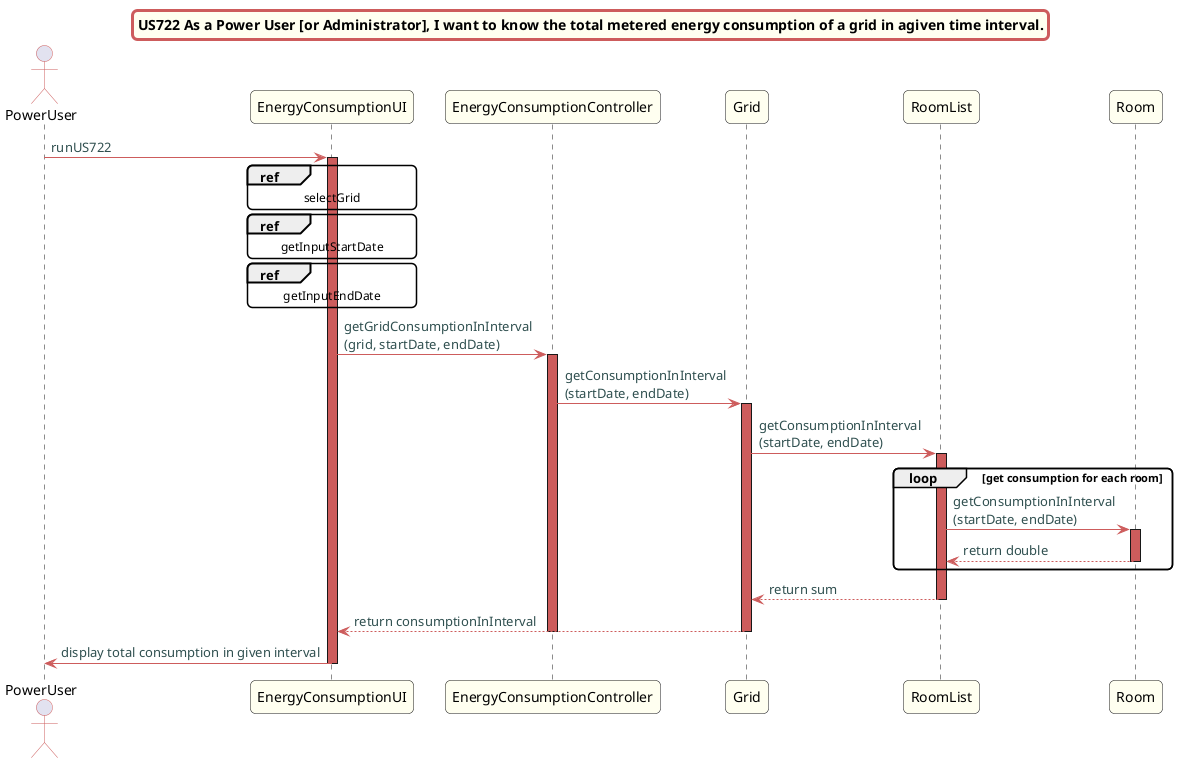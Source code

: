 @startuml
skinparam titleBorderThickness 3
skinparam titleBorderColor indianred
skinparam titleBackgroundColor ivory
skinparam FontName quicksand

skinparam actor {
 	BorderColor indianred
 	}

 skinparam sequence {
 	LifeLineBackgroundColor indianred
 	ParticipantBackgroundColor ivory
 }

 skinparam roundcorner 10

 skinparam component {
   arrowThickness 1
   ArrowFontName Verdana
   ArrowColor indianred
   ArrowFontColor darkslategrey
 }
title US722 As a Power User [or Administrator], I want to know the total metered energy consumption of a grid in agiven time interval.
actor PowerUser
PowerUser -> EnergyConsumptionUI: runUS722
activate EnergyConsumptionUI
ref over EnergyConsumptionUI
selectGrid
end ref
ref over EnergyConsumptionUI
getInputStartDate
end ref
ref over EnergyConsumptionUI
getInputEndDate
end ref
EnergyConsumptionUI -> EnergyConsumptionController: getGridConsumptionInInterval \n(grid, startDate, endDate)
activate EnergyConsumptionController
EnergyConsumptionController -> Grid: getConsumptionInInterval \n(startDate, endDate)
activate Grid
Grid -> RoomList: getConsumptionInInterval \n(startDate, endDate)
activate RoomList
loop get consumption for each room
RoomList -> Room: getConsumptionInInterval \n(startDate, endDate)
activate Room
Room --> RoomList: return double
deactivate Room
end
RoomList --> Grid: return sum
deactivate RoomList
Grid --> EnergyConsumptionUI: return consumptionInInterval
deactivate Grid
deactivate EnergyConsumptionController
EnergyConsumptionUI -> PowerUser: display total consumption in given interval
deactivate EnergyConsumptionUI
@enduml